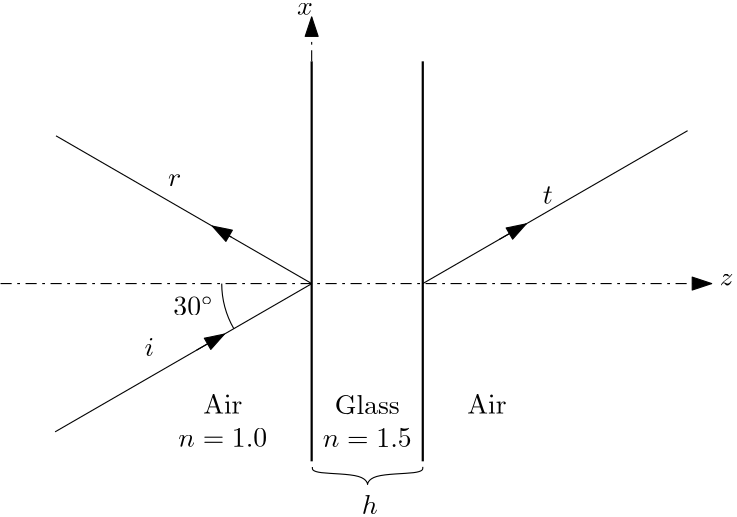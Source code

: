 <?xml version="1.0"?>
<!DOCTYPE ipe SYSTEM "ipe.dtd">
<ipe version="70005" creator="Ipe 7.1.2">
<info created="D:20120730160444" modified="D:20130323220317"/>
<ipestyle name="basic">
<symbol name="arrow/arc(spx)">
<path stroke="sym-stroke" fill="sym-stroke" pen="sym-pen">
0 0 m
-1 0.333 l
-1 -0.333 l
h
</path>
</symbol>
<symbol name="arrow/farc(spx)">
<path stroke="sym-stroke" fill="white" pen="sym-pen">
0 0 m
-1 0.333 l
-1 -0.333 l
h
</path>
</symbol>
<symbol name="mark/circle(sx)" transformations="translations">
<path fill="sym-stroke">
0.6 0 0 0.6 0 0 e
0.4 0 0 0.4 0 0 e
</path>
</symbol>
<symbol name="mark/disk(sx)" transformations="translations">
<path fill="sym-stroke">
0.6 0 0 0.6 0 0 e
</path>
</symbol>
<symbol name="mark/fdisk(sfx)" transformations="translations">
<group>
<path fill="sym-fill">
0.5 0 0 0.5 0 0 e
</path>
<path fill="sym-stroke" fillrule="eofill">
0.6 0 0 0.6 0 0 e
0.4 0 0 0.4 0 0 e
</path>
</group>
</symbol>
<symbol name="mark/box(sx)" transformations="translations">
<path fill="sym-stroke" fillrule="eofill">
-0.6 -0.6 m
0.6 -0.6 l
0.6 0.6 l
-0.6 0.6 l
h
-0.4 -0.4 m
0.4 -0.4 l
0.4 0.4 l
-0.4 0.4 l
h
</path>
</symbol>
<symbol name="mark/square(sx)" transformations="translations">
<path fill="sym-stroke">
-0.6 -0.6 m
0.6 -0.6 l
0.6 0.6 l
-0.6 0.6 l
h
</path>
</symbol>
<symbol name="mark/fsquare(sfx)" transformations="translations">
<group>
<path fill="sym-fill">
-0.5 -0.5 m
0.5 -0.5 l
0.5 0.5 l
-0.5 0.5 l
h
</path>
<path fill="sym-stroke" fillrule="eofill">
-0.6 -0.6 m
0.6 -0.6 l
0.6 0.6 l
-0.6 0.6 l
h
-0.4 -0.4 m
0.4 -0.4 l
0.4 0.4 l
-0.4 0.4 l
h
</path>
</group>
</symbol>
<symbol name="mark/cross(sx)" transformations="translations">
<group>
<path fill="sym-stroke">
-0.43 -0.57 m
0.57 0.43 l
0.43 0.57 l
-0.57 -0.43 l
h
</path>
<path fill="sym-stroke">
-0.43 0.57 m
0.57 -0.43 l
0.43 -0.57 l
-0.57 0.43 l
h
</path>
</group>
</symbol>
<symbol name="arrow/fnormal(spx)">
<path stroke="sym-stroke" fill="white" pen="sym-pen">
0 0 m
-1 0.333 l
-1 -0.333 l
h
</path>
</symbol>
<symbol name="arrow/pointed(spx)">
<path stroke="sym-stroke" fill="sym-stroke" pen="sym-pen">
0 0 m
-1 0.333 l
-0.8 0 l
-1 -0.333 l
h
</path>
</symbol>
<symbol name="arrow/fpointed(spx)">
<path stroke="sym-stroke" fill="white" pen="sym-pen">
0 0 m
-1 0.333 l
-0.8 0 l
-1 -0.333 l
h
</path>
</symbol>
<symbol name="arrow/linear(spx)">
<path stroke="sym-stroke" pen="sym-pen">
-1 0.333 m
0 0 l
-1 -0.333 l
</path>
</symbol>
<symbol name="arrow/fdouble(spx)">
<path stroke="sym-stroke" fill="white" pen="sym-pen">
0 0 m
-1 0.333 l
-1 -0.333 l
h
-1 0 m
-2 0.333 l
-2 -0.333 l
h
</path>
</symbol>
<symbol name="arrow/double(spx)">
<path stroke="sym-stroke" fill="sym-stroke" pen="sym-pen">
0 0 m
-1 0.333 l
-1 -0.333 l
h
-1 0 m
-2 0.333 l
-2 -0.333 l
h
</path>
</symbol>
<pen name="heavier" value="0.8"/>
<pen name="fat" value="1.2"/>
<pen name="ultrafat" value="2"/>
<symbolsize name="large" value="5"/>
<symbolsize name="small" value="2"/>
<symbolsize name="tiny" value="1.1"/>
<arrowsize name="large" value="10"/>
<arrowsize name="small" value="5"/>
<arrowsize name="tiny" value="3"/>
<color name="red" value="1 0 0"/>
<color name="green" value="0 1 0"/>
<color name="blue" value="0 0 1"/>
<color name="yellow" value="1 1 0"/>
<color name="orange" value="1 0.647 0"/>
<color name="gold" value="1 0.843 0"/>
<color name="purple" value="0.627 0.125 0.941"/>
<color name="gray" value="0.745"/>
<color name="brown" value="0.647 0.165 0.165"/>
<color name="navy" value="0 0 0.502"/>
<color name="pink" value="1 0.753 0.796"/>
<color name="seagreen" value="0.18 0.545 0.341"/>
<color name="turquoise" value="0.251 0.878 0.816"/>
<color name="violet" value="0.933 0.51 0.933"/>
<color name="darkblue" value="0 0 0.545"/>
<color name="darkcyan" value="0 0.545 0.545"/>
<color name="darkgray" value="0.663"/>
<color name="darkgreen" value="0 0.392 0"/>
<color name="darkmagenta" value="0.545 0 0.545"/>
<color name="darkorange" value="1 0.549 0"/>
<color name="darkred" value="0.545 0 0"/>
<color name="lightblue" value="0.678 0.847 0.902"/>
<color name="lightcyan" value="0.878 1 1"/>
<color name="lightgray" value="0.827"/>
<color name="lightgreen" value="0.565 0.933 0.565"/>
<color name="lightyellow" value="1 1 0.878"/>
<dashstyle name="dashed" value="[4] 0"/>
<dashstyle name="dotted" value="[1 3] 0"/>
<dashstyle name="dash dotted" value="[4 2 1 2] 0"/>
<dashstyle name="dash dot dotted" value="[4 2 1 2 1 2] 0"/>
<textsize name="large" value="\large"/>
<textsize name="small" value="\small"/>
<textsize name="tiny" value="\tiny"/>
<textsize name="Large" value="\Large"/>
<textsize name="LARGE" value="\LARGE"/>
<textsize name="huge" value="\huge"/>
<textsize name="Huge" value="\Huge"/>
<textsize name="footnote" value="\footnotesize"/>
<textstyle name="center" begin="\begin{center}" end="\end{center}"/>
<textstyle name="itemize" begin="\begin{itemize}" end="\end{itemize}"/>
<textstyle name="item" begin="\begin{itemize}\item{}" end="\end{itemize}"/>
<gridsize name="4 pts" value="4"/>
<gridsize name="8 pts (~3 mm)" value="8"/>
<gridsize name="16 pts (~6 mm)" value="16"/>
<gridsize name="32 pts (~12 mm)" value="32"/>
<gridsize name="10 pts (~3.5 mm)" value="10"/>
<gridsize name="20 pts (~7 mm)" value="20"/>
<gridsize name="14 pts (~5 mm)" value="14"/>
<gridsize name="28 pts (~10 mm)" value="28"/>
<gridsize name="56 pts (~20 mm)" value="56"/>
<anglesize name="90 deg" value="90"/>
<anglesize name="60 deg" value="60"/>
<anglesize name="45 deg" value="45"/>
<anglesize name="30 deg" value="30"/>
<anglesize name="22.5 deg" value="22.5"/>
<tiling name="falling" angle="-60" step="4" width="1"/>
<tiling name="rising" angle="30" step="4" width="1"/>
</ipestyle>
<page>
<layer name="alpha"/>
<view layers="alpha" active="alpha"/>
<path layer="alpha" matrix="-1.70381 0 0 1.125 692.176 -80" stroke="black" pen="heavier">
256 640 m
256 768 l
</path>
<path matrix="1 0 0 1.125 8 -80.002" stroke="black" pen="heavier">
288 640 m
288 768 l
</path>
<path matrix="1.6 0 0 1 -163.2 0" stroke="black" dash="dash dotted" arrow="normal/normal">
192 704 m
352 704 l
</path>
<path matrix="1 0 0 1 0 16" stroke="black" dash="dash dotted" arrow="normal/normal">
256 768 m
256 784 l
</path>
<path matrix="1 0 0 1 0.0801519 0" stroke="black">
163.553 650.626 m
256 704 l
</path>
<text matrix="1 0 0 1 -11.4155 5.9119" transformations="translations" pos="262.171 794.885" stroke="black" type="label" width="5.694" height="4.289" depth="0" valign="baseline">$x$</text>
<text matrix="1 0 0 1 240.736 -82.0323" transformations="translations" pos="162.086 785.328" stroke="black" type="label" width="5.071" height="4.289" depth="0" valign="baseline">$z$</text>
<path stroke="black">
256 704 m
163.962 757.184 l
</path>
<path matrix="1.24214 0 0 1.44183 -61.7368 -330.946" stroke="black">
256 672 m
256 670.306
272 670.306
272 666.313
272 670.306
288 670.306
288 672
288 672.039 s
</path>
<path matrix="1 0 0 1 0.0880469 0" stroke="black" arrow="normal/normal">
214.475 680.025 m
224.493 685.809 l
</path>
<path matrix="1 0 0 1 -4.54807 2.62583" stroke="black" arrow="normal/normal">
231.634 718.114 m
224.772 722.076 l
</path>
<text matrix="1 0 0 1 83.8641 -90.0762" transformations="translations" pos="112 768" stroke="black" type="label" width="3.432" height="6.571" depth="0" valign="baseline">$i$</text>
<text matrix="1 0 0 1 28.3237 -44.9412" transformations="translations" pos="176 784" stroke="black" type="label" width="4.771" height="4.289" depth="0" valign="baseline">$r$</text>
<text matrix="1 0 0 1 3.16833 -19.2735" transformations="translations" pos="336 752" stroke="black" type="label" width="3.598" height="6.128" depth="0" valign="baseline">$t$</text>
<text matrix="1 0 0 1 2.0065 -18.9326" transformations="translations" pos="272 640" stroke="black" type="label" width="5.74" height="6.918" depth="0" valign="baseline">$h$</text>
<path matrix="1 0 0 1 8 -9.265" stroke="black" arrow="normal/normal">
315.566 729.178 m
325.243 734.765 l
</path>
<path stroke="black">
223.62 704 m
32.4605 0 0 32.4605 256.08 704 227.969 687.77 a
</path>
<text matrix="1 0 0 1 4.67484 -5.52481" transformations="translations" pos="201.52 698.036" stroke="black" type="label" width="14.543" height="6.86" depth="0" valign="baseline">30$^\circ$</text>
<path matrix="1 0 0 1 8 -9.265" stroke="black">
288 713.265 m
383.332 768.303 l
</path>
<text matrix="1 0 0 1 4 0" transformations="translations" pos="256 664" stroke="black" type="minipage" width="32" height="11.924" depth="6.95" valign="top" style="center">Glass
$n=1.5$</text>
<text matrix="1 0 0 1 -48 0" transformations="translations" pos="256 664" stroke="black" type="minipage" width="32" height="11.873" depth="6.89" valign="top" style="center">Air
$n=1.0$</text>
<text matrix="1 0 0 1 56 0" transformations="translations" pos="256 664" stroke="black" type="minipage" width="32" height="5.898" depth="0.91" valign="top">Air</text>
</page>
</ipe>
